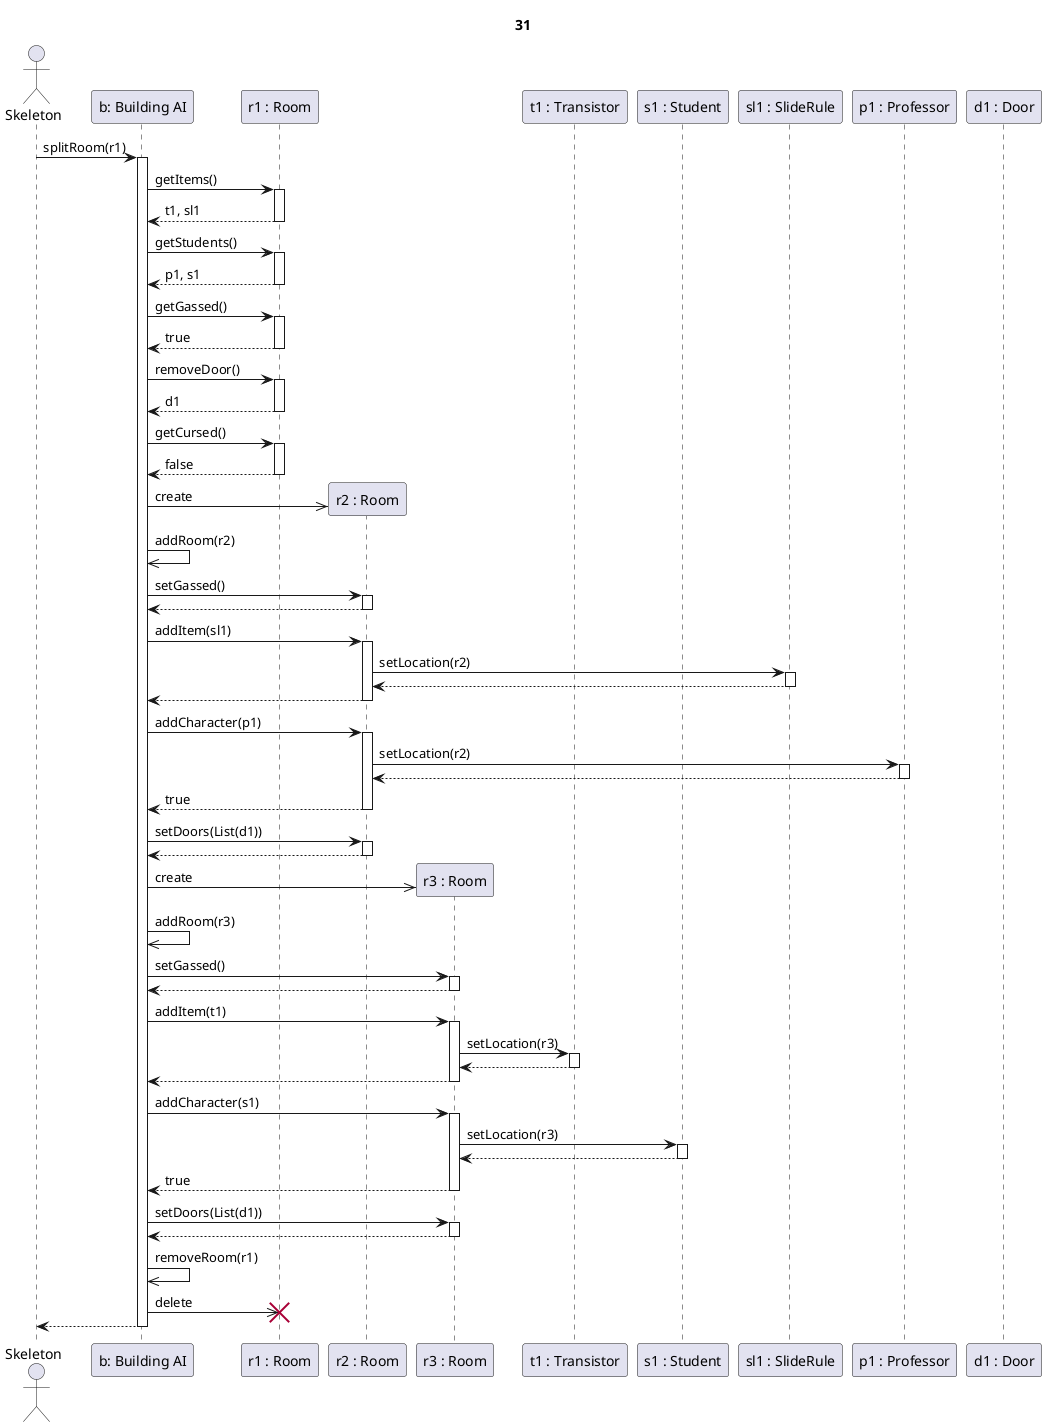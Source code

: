 @startuml Szoba split sikeres eredetileg gázos szobával

title 31

actor Skeleton as sk
participant "b: Building AI" as ai

participant "r1 : Room" as r1
participant "r2 : Room" as r2
participant "r3 : Room" as r3

participant "t1 : Transistor" as t1
participant "s1 : Student" as s1
participant "sl1 : SlideRule" as sl
participant "p1 : Professor" as p1
participant "d1 : Door" as d1



sk->ai ++: splitRoom(r1)

ai->r1 ++: getItems()
r1-->ai --: t1, sl1

ai->r1 ++: getStudents()
r1-->ai --: p1, s1

ai->r1 ++: getGassed()
r1-->ai --: true

ai->r1 ++: removeDoor()
return d1

ai->r1 ++: getCursed()
r1-->ai --: false

ai->>r2 **: create
ai->>ai : addRoom(r2)

ai->r2 ++: setGassed()
return

ai->r2 ++: addItem(sl1)

r2->sl ++: setLocation(r2)
return

r2-->ai --:
ai->r2 ++: addCharacter(p1)

r2->p1 ++: setLocation(r2)
return

r2-->ai --: true

ai->r2 ++: setDoors(List(d1))
return



ai->>r3 **: create
ai->>ai : addRoom(r3)

ai->r3 ++: setGassed()
return

ai->r3 ++: addItem(t1)

r3->t1 ++: setLocation(r3)
return

r3-->ai --:

ai->r3 ++: addCharacter(s1)

r3->s1 ++: setLocation(r3)
return

r3-->ai --: true

ai->r3 ++: setDoors(List(d1))
return


ai->>ai : removeRoom(r1)
ai->>r1 !!: delete

ai-->sk --:

@enduml